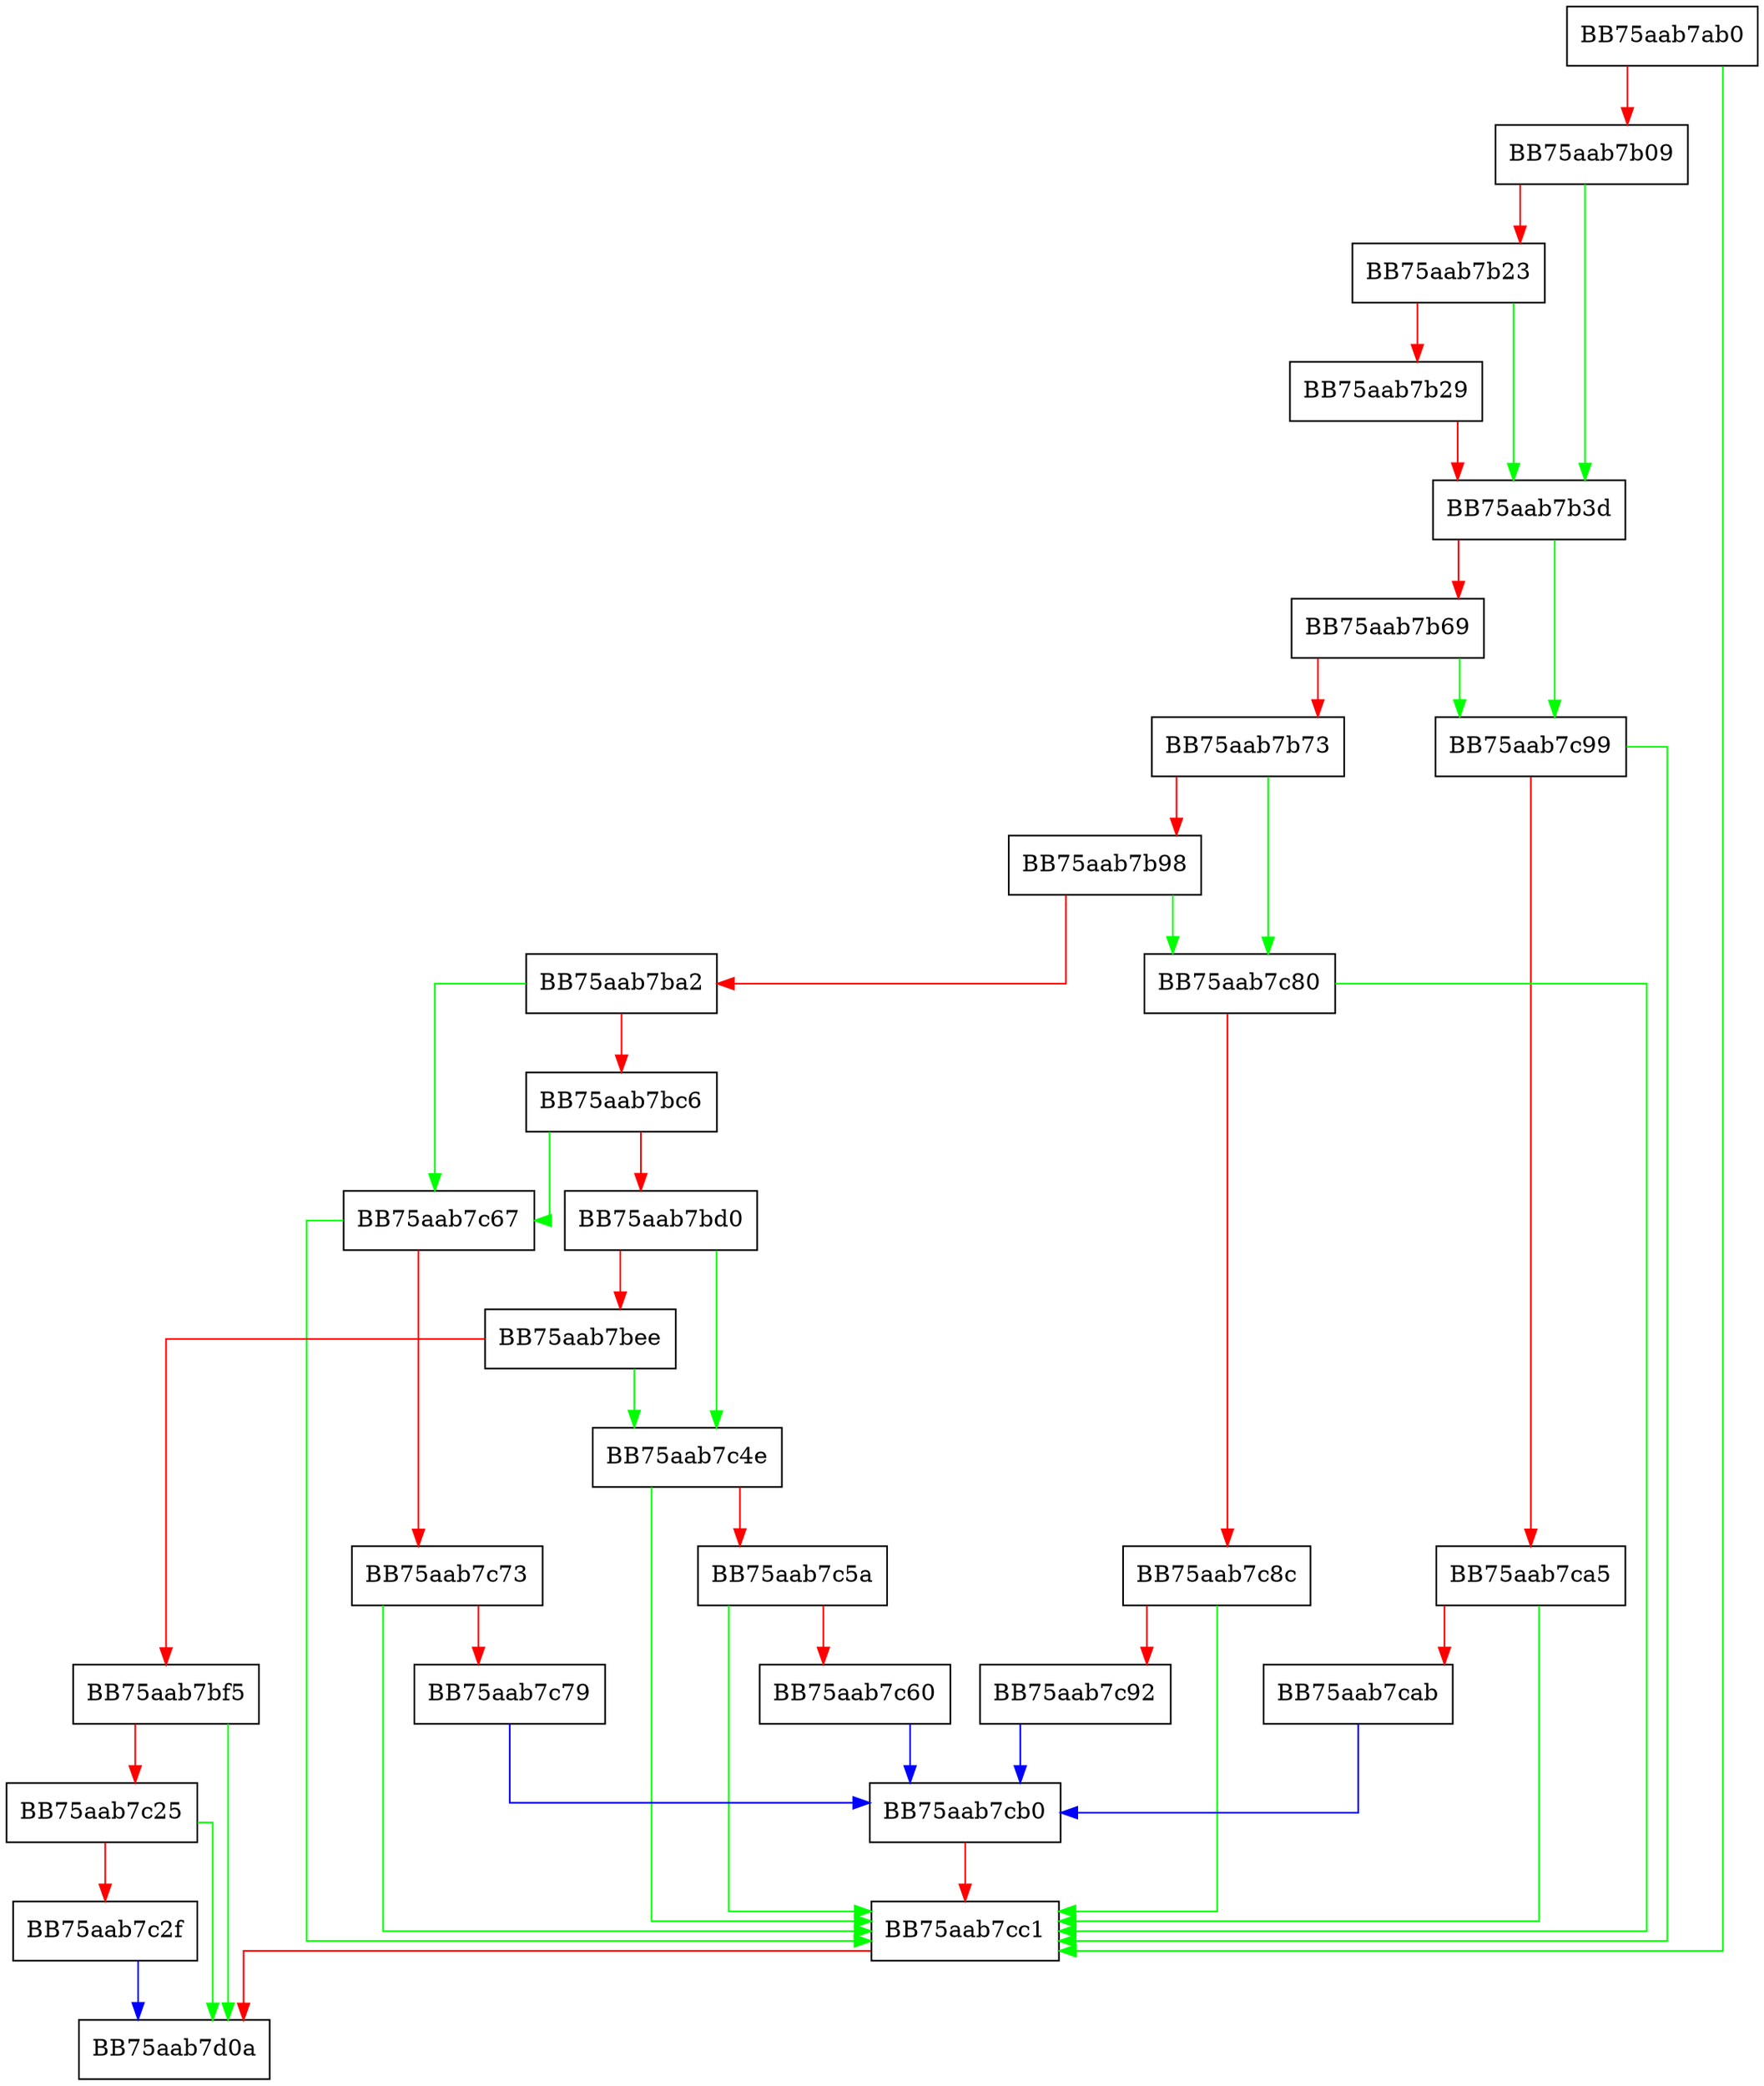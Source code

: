 digraph unplib_init_module {
  node [shape="box"];
  graph [splines=ortho];
  BB75aab7ab0 -> BB75aab7cc1 [color="green"];
  BB75aab7ab0 -> BB75aab7b09 [color="red"];
  BB75aab7b09 -> BB75aab7b3d [color="green"];
  BB75aab7b09 -> BB75aab7b23 [color="red"];
  BB75aab7b23 -> BB75aab7b3d [color="green"];
  BB75aab7b23 -> BB75aab7b29 [color="red"];
  BB75aab7b29 -> BB75aab7b3d [color="red"];
  BB75aab7b3d -> BB75aab7c99 [color="green"];
  BB75aab7b3d -> BB75aab7b69 [color="red"];
  BB75aab7b69 -> BB75aab7c99 [color="green"];
  BB75aab7b69 -> BB75aab7b73 [color="red"];
  BB75aab7b73 -> BB75aab7c80 [color="green"];
  BB75aab7b73 -> BB75aab7b98 [color="red"];
  BB75aab7b98 -> BB75aab7c80 [color="green"];
  BB75aab7b98 -> BB75aab7ba2 [color="red"];
  BB75aab7ba2 -> BB75aab7c67 [color="green"];
  BB75aab7ba2 -> BB75aab7bc6 [color="red"];
  BB75aab7bc6 -> BB75aab7c67 [color="green"];
  BB75aab7bc6 -> BB75aab7bd0 [color="red"];
  BB75aab7bd0 -> BB75aab7c4e [color="green"];
  BB75aab7bd0 -> BB75aab7bee [color="red"];
  BB75aab7bee -> BB75aab7c4e [color="green"];
  BB75aab7bee -> BB75aab7bf5 [color="red"];
  BB75aab7bf5 -> BB75aab7d0a [color="green"];
  BB75aab7bf5 -> BB75aab7c25 [color="red"];
  BB75aab7c25 -> BB75aab7d0a [color="green"];
  BB75aab7c25 -> BB75aab7c2f [color="red"];
  BB75aab7c2f -> BB75aab7d0a [color="blue"];
  BB75aab7c4e -> BB75aab7cc1 [color="green"];
  BB75aab7c4e -> BB75aab7c5a [color="red"];
  BB75aab7c5a -> BB75aab7cc1 [color="green"];
  BB75aab7c5a -> BB75aab7c60 [color="red"];
  BB75aab7c60 -> BB75aab7cb0 [color="blue"];
  BB75aab7c67 -> BB75aab7cc1 [color="green"];
  BB75aab7c67 -> BB75aab7c73 [color="red"];
  BB75aab7c73 -> BB75aab7cc1 [color="green"];
  BB75aab7c73 -> BB75aab7c79 [color="red"];
  BB75aab7c79 -> BB75aab7cb0 [color="blue"];
  BB75aab7c80 -> BB75aab7cc1 [color="green"];
  BB75aab7c80 -> BB75aab7c8c [color="red"];
  BB75aab7c8c -> BB75aab7cc1 [color="green"];
  BB75aab7c8c -> BB75aab7c92 [color="red"];
  BB75aab7c92 -> BB75aab7cb0 [color="blue"];
  BB75aab7c99 -> BB75aab7cc1 [color="green"];
  BB75aab7c99 -> BB75aab7ca5 [color="red"];
  BB75aab7ca5 -> BB75aab7cc1 [color="green"];
  BB75aab7ca5 -> BB75aab7cab [color="red"];
  BB75aab7cab -> BB75aab7cb0 [color="blue"];
  BB75aab7cb0 -> BB75aab7cc1 [color="red"];
  BB75aab7cc1 -> BB75aab7d0a [color="red"];
}